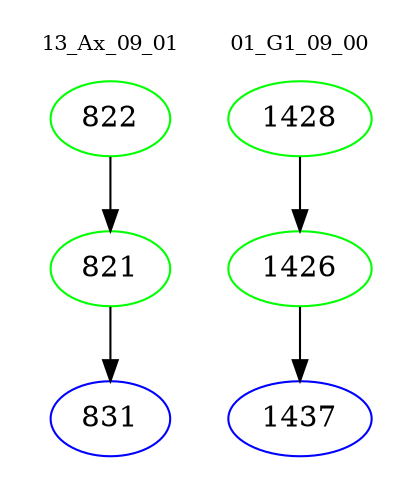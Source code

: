 digraph{
subgraph cluster_0 {
color = white
label = "13_Ax_09_01";
fontsize=10;
T0_822 [label="822", color="green"]
T0_822 -> T0_821 [color="black"]
T0_821 [label="821", color="green"]
T0_821 -> T0_831 [color="black"]
T0_831 [label="831", color="blue"]
}
subgraph cluster_1 {
color = white
label = "01_G1_09_00";
fontsize=10;
T1_1428 [label="1428", color="green"]
T1_1428 -> T1_1426 [color="black"]
T1_1426 [label="1426", color="green"]
T1_1426 -> T1_1437 [color="black"]
T1_1437 [label="1437", color="blue"]
}
}
